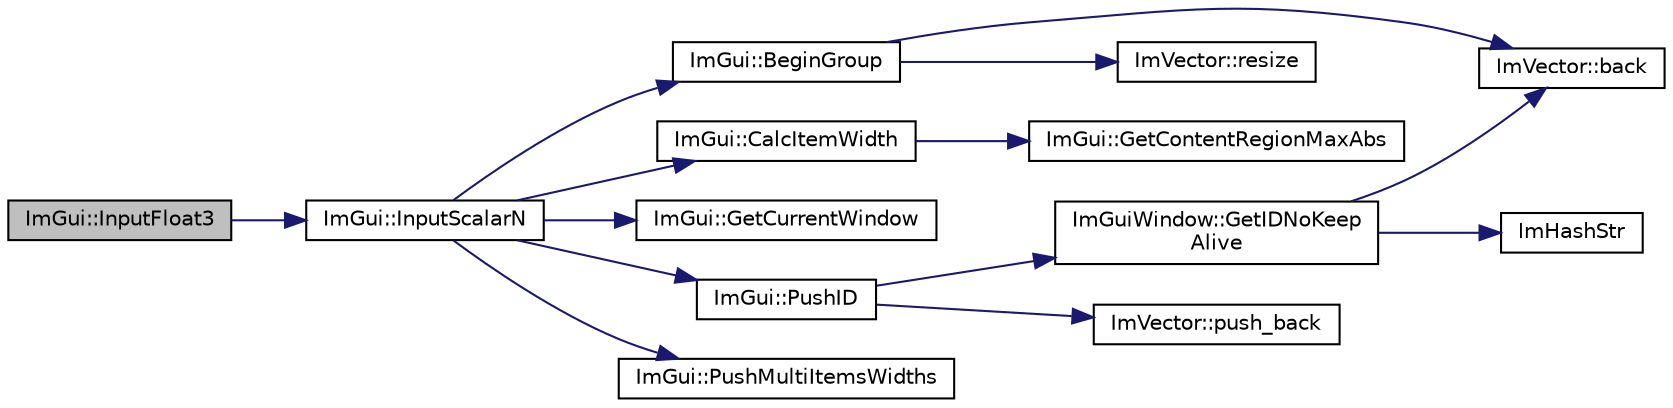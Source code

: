 digraph "ImGui::InputFloat3"
{
 // LATEX_PDF_SIZE
  edge [fontname="Helvetica",fontsize="10",labelfontname="Helvetica",labelfontsize="10"];
  node [fontname="Helvetica",fontsize="10",shape=record];
  rankdir="LR";
  Node1 [label="ImGui::InputFloat3",height=0.2,width=0.4,color="black", fillcolor="grey75", style="filled", fontcolor="black",tooltip=" "];
  Node1 -> Node2 [color="midnightblue",fontsize="10",style="solid"];
  Node2 [label="ImGui::InputScalarN",height=0.2,width=0.4,color="black", fillcolor="white", style="filled",URL="$namespace_im_gui.html#afb17f0092027c09183df498834abace9",tooltip=" "];
  Node2 -> Node3 [color="midnightblue",fontsize="10",style="solid"];
  Node3 [label="ImGui::BeginGroup",height=0.2,width=0.4,color="black", fillcolor="white", style="filled",URL="$namespace_im_gui.html#a42407e196b7ed2a8755bff28aae9805f",tooltip=" "];
  Node3 -> Node4 [color="midnightblue",fontsize="10",style="solid"];
  Node4 [label="ImVector::back",height=0.2,width=0.4,color="black", fillcolor="white", style="filled",URL="$struct_im_vector.html#a6da15f3c402099ed57078835ab942f8e",tooltip=" "];
  Node3 -> Node5 [color="midnightblue",fontsize="10",style="solid"];
  Node5 [label="ImVector::resize",height=0.2,width=0.4,color="black", fillcolor="white", style="filled",URL="$struct_im_vector.html#ac371dd62e56ae486b1a5038cf07eee56",tooltip=" "];
  Node2 -> Node6 [color="midnightblue",fontsize="10",style="solid"];
  Node6 [label="ImGui::CalcItemWidth",height=0.2,width=0.4,color="black", fillcolor="white", style="filled",URL="$namespace_im_gui.html#ab3b3ba92ebd8bca4a552dd93321a1994",tooltip=" "];
  Node6 -> Node7 [color="midnightblue",fontsize="10",style="solid"];
  Node7 [label="ImGui::GetContentRegionMaxAbs",height=0.2,width=0.4,color="black", fillcolor="white", style="filled",URL="$namespace_im_gui.html#adc4d9b0d735ffae1f1598c4df038024c",tooltip=" "];
  Node2 -> Node8 [color="midnightblue",fontsize="10",style="solid"];
  Node8 [label="ImGui::GetCurrentWindow",height=0.2,width=0.4,color="black", fillcolor="white", style="filled",URL="$namespace_im_gui.html#a7ceba68eca2b09fb6bf1ad88037e6203",tooltip=" "];
  Node2 -> Node9 [color="midnightblue",fontsize="10",style="solid"];
  Node9 [label="ImGui::PushID",height=0.2,width=0.4,color="black", fillcolor="white", style="filled",URL="$namespace_im_gui.html#a27a8533605dc5b8cabf161bf7715bbde",tooltip=" "];
  Node9 -> Node10 [color="midnightblue",fontsize="10",style="solid"];
  Node10 [label="ImGuiWindow::GetIDNoKeep\lAlive",height=0.2,width=0.4,color="black", fillcolor="white", style="filled",URL="$struct_im_gui_window.html#adc0a43f74a0b53a15a4bc4fea05524fe",tooltip=" "];
  Node10 -> Node4 [color="midnightblue",fontsize="10",style="solid"];
  Node10 -> Node11 [color="midnightblue",fontsize="10",style="solid"];
  Node11 [label="ImHashStr",height=0.2,width=0.4,color="black", fillcolor="white", style="filled",URL="$imgui_8cpp.html#acd1b12694d0365b516bf7373f182eeee",tooltip=" "];
  Node9 -> Node12 [color="midnightblue",fontsize="10",style="solid"];
  Node12 [label="ImVector::push_back",height=0.2,width=0.4,color="black", fillcolor="white", style="filled",URL="$struct_im_vector.html#aab5df48e0711a48bd12f3206e08c4108",tooltip=" "];
  Node2 -> Node13 [color="midnightblue",fontsize="10",style="solid"];
  Node13 [label="ImGui::PushMultiItemsWidths",height=0.2,width=0.4,color="black", fillcolor="white", style="filled",URL="$namespace_im_gui.html#a6ec35a6af1a0bbe454d79c2c63b030cc",tooltip=" "];
}
